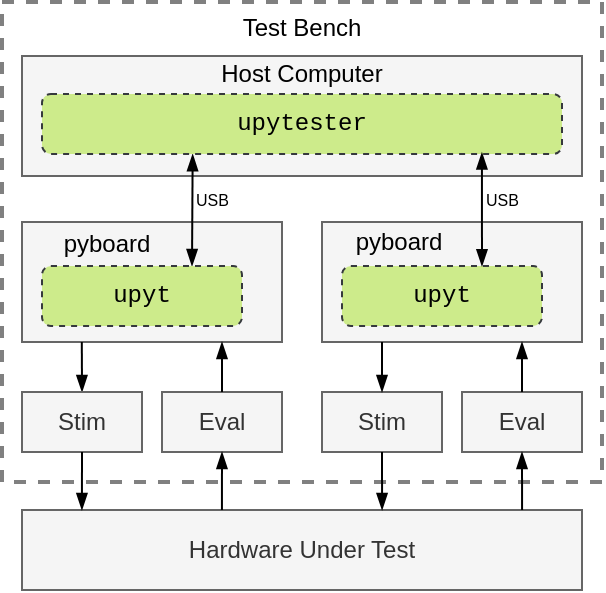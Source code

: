 <mxfile version="10.6.5" type="device"><diagram id="MYh2dOffyq8GNP5wr6f3" name="Page-1"><mxGraphModel dx="577" dy="278" grid="1" gridSize="10" guides="1" tooltips="1" connect="1" arrows="1" fold="1" page="1" pageScale="1" pageWidth="827" pageHeight="1169" math="0" shadow="0"><root><mxCell id="0"/><mxCell id="1" parent="0"/><mxCell id="4wIkMslMgfEMJOKYQV_7-34" value="" style="rounded=0;whiteSpace=wrap;html=1;fontFamily=Helvetica;dashed=1;fillColor=none;strokeWidth=2;strokeColor=#808080;" vertex="1" parent="1"><mxGeometry x="90" y="50" width="300" height="240" as="geometry"/></mxCell><mxCell id="4wIkMslMgfEMJOKYQV_7-5" value="" style="rounded=0;whiteSpace=wrap;html=1;fillColor=#f5f5f5;strokeColor=#666666;fontColor=#333333;" vertex="1" parent="1"><mxGeometry x="100" y="160" width="130" height="60" as="geometry"/></mxCell><mxCell id="4wIkMslMgfEMJOKYQV_7-1" value="" style="rounded=0;whiteSpace=wrap;html=1;fillColor=#f5f5f5;strokeColor=#666666;fontColor=#333333;" vertex="1" parent="1"><mxGeometry x="100" y="77" width="280" height="60" as="geometry"/></mxCell><mxCell id="4wIkMslMgfEMJOKYQV_7-9" value="" style="edgeStyle=none;rounded=0;orthogonalLoop=1;jettySize=auto;html=1;fontFamily=Helvetica;exitX=0.29;exitY=1;exitDx=0;exitDy=0;exitPerimeter=0;entryX=0.75;entryY=0;entryDx=0;entryDy=0;startArrow=blockThin;startFill=1;endArrow=blockThin;endFill=1;" edge="1" parent="1" target="4wIkMslMgfEMJOKYQV_7-6"><mxGeometry relative="1" as="geometry"><mxPoint x="185.333" y="126.095" as="sourcePoint"/></mxGeometry></mxCell><mxCell id="4wIkMslMgfEMJOKYQV_7-2" value="upytester" style="rounded=1;whiteSpace=wrap;html=1;dashed=1;fontFamily=Courier New;fillColor=#cdeb8b;strokeColor=#36393d;" vertex="1" parent="1"><mxGeometry x="110" y="96" width="260" height="30" as="geometry"/></mxCell><mxCell id="4wIkMslMgfEMJOKYQV_7-3" value="Host Computer" style="text;html=1;strokeColor=none;fillColor=none;align=center;verticalAlign=middle;whiteSpace=wrap;rounded=0;dashed=1;" vertex="1" parent="1"><mxGeometry x="185" y="76" width="110" height="20" as="geometry"/></mxCell><mxCell id="4wIkMslMgfEMJOKYQV_7-24" value="" style="edgeStyle=none;rounded=0;orthogonalLoop=1;jettySize=auto;html=1;startArrow=none;startFill=0;endArrow=blockThin;endFill=1;fontFamily=Helvetica;entryX=0.5;entryY=0;entryDx=0;entryDy=0;exitX=0.23;exitY=1;exitDx=0;exitDy=0;exitPerimeter=0;" edge="1" parent="1" source="4wIkMslMgfEMJOKYQV_7-5" target="4wIkMslMgfEMJOKYQV_7-15"><mxGeometry relative="1" as="geometry"><mxPoint x="160" y="295" as="targetPoint"/></mxGeometry></mxCell><mxCell id="4wIkMslMgfEMJOKYQV_7-6" value="upyt" style="rounded=1;whiteSpace=wrap;html=1;dashed=1;fontFamily=Courier New;fillColor=#cdeb8b;strokeColor=#36393d;" vertex="1" parent="1"><mxGeometry x="110" y="182" width="100" height="30" as="geometry"/></mxCell><mxCell id="4wIkMslMgfEMJOKYQV_7-7" value="pyboard" style="text;html=1;strokeColor=none;fillColor=none;align=center;verticalAlign=middle;whiteSpace=wrap;rounded=0;dashed=1;fontFamily=Helvetica;" vertex="1" parent="1"><mxGeometry x="111" y="161" width="63" height="20" as="geometry"/></mxCell><mxCell id="4wIkMslMgfEMJOKYQV_7-10" value="" style="rounded=0;whiteSpace=wrap;html=1;fillColor=#f5f5f5;strokeColor=#666666;fontColor=#333333;" vertex="1" parent="1"><mxGeometry x="250" y="160" width="130" height="60" as="geometry"/></mxCell><mxCell id="4wIkMslMgfEMJOKYQV_7-11" value="upyt" style="rounded=1;whiteSpace=wrap;html=1;dashed=1;fontFamily=Courier New;fillColor=#cdeb8b;strokeColor=#36393d;" vertex="1" parent="1"><mxGeometry x="260" y="182" width="100" height="30" as="geometry"/></mxCell><mxCell id="4wIkMslMgfEMJOKYQV_7-12" value="pyboard" style="text;html=1;strokeColor=none;fillColor=none;align=center;verticalAlign=middle;whiteSpace=wrap;rounded=0;dashed=1;fontFamily=Helvetica;" vertex="1" parent="1"><mxGeometry x="262" y="160" width="53" height="20" as="geometry"/></mxCell><mxCell id="4wIkMslMgfEMJOKYQV_7-13" value="" style="edgeStyle=none;rounded=0;orthogonalLoop=1;jettySize=auto;html=1;fontFamily=Helvetica;startArrow=blockThin;startFill=1;endArrow=blockThin;endFill=1;exitX=0.846;exitY=0.977;exitDx=0;exitDy=0;exitPerimeter=0;entryX=0.7;entryY=0.002;entryDx=0;entryDy=0;entryPerimeter=0;" edge="1" parent="1" source="4wIkMslMgfEMJOKYQV_7-2" target="4wIkMslMgfEMJOKYQV_7-11"><mxGeometry relative="1" as="geometry"><mxPoint x="330" y="130" as="sourcePoint"/><mxPoint x="330" y="185" as="targetPoint"/></mxGeometry></mxCell><mxCell id="4wIkMslMgfEMJOKYQV_7-15" value="Stim" style="rounded=0;whiteSpace=wrap;html=1;fontFamily=Helvetica;fillColor=#f5f5f5;strokeColor=#666666;fontColor=#333333;" vertex="1" parent="1"><mxGeometry x="100" y="245" width="60" height="30" as="geometry"/></mxCell><mxCell id="4wIkMslMgfEMJOKYQV_7-16" value="Eval" style="rounded=0;whiteSpace=wrap;html=1;fontFamily=Helvetica;fillColor=#f5f5f5;strokeColor=#666666;fontColor=#333333;" vertex="1" parent="1"><mxGeometry x="170" y="245" width="60" height="30" as="geometry"/></mxCell><mxCell id="4wIkMslMgfEMJOKYQV_7-17" value="Stim" style="rounded=0;whiteSpace=wrap;html=1;fontFamily=Helvetica;fillColor=#f5f5f5;strokeColor=#666666;fontColor=#333333;" vertex="1" parent="1"><mxGeometry x="250" y="245" width="60" height="30" as="geometry"/></mxCell><mxCell id="4wIkMslMgfEMJOKYQV_7-18" value="Eval" style="rounded=0;whiteSpace=wrap;html=1;fontFamily=Helvetica;fillColor=#f5f5f5;strokeColor=#666666;fontColor=#333333;" vertex="1" parent="1"><mxGeometry x="320" y="245" width="60" height="30" as="geometry"/></mxCell><mxCell id="4wIkMslMgfEMJOKYQV_7-19" value="Hardware Under Test" style="rounded=0;whiteSpace=wrap;html=1;fontFamily=Helvetica;fillColor=#f5f5f5;strokeColor=#666666;fontColor=#333333;" vertex="1" parent="1"><mxGeometry x="100" y="304" width="280" height="40" as="geometry"/></mxCell><mxCell id="4wIkMslMgfEMJOKYQV_7-26" value="" style="edgeStyle=none;rounded=0;orthogonalLoop=1;jettySize=auto;html=1;startArrow=none;startFill=0;endArrow=blockThin;endFill=1;fontFamily=Helvetica;entryX=0.5;entryY=1;entryDx=0;entryDy=0;exitX=0.357;exitY=0;exitDx=0;exitDy=0;exitPerimeter=0;" edge="1" parent="1" source="4wIkMslMgfEMJOKYQV_7-19" target="4wIkMslMgfEMJOKYQV_7-16"><mxGeometry relative="1" as="geometry"><mxPoint x="200" y="300" as="sourcePoint"/><mxPoint x="140" y="315" as="targetPoint"/></mxGeometry></mxCell><mxCell id="4wIkMslMgfEMJOKYQV_7-27" value="" style="edgeStyle=none;rounded=0;orthogonalLoop=1;jettySize=auto;html=1;startArrow=none;startFill=0;endArrow=blockThin;endFill=1;fontFamily=Helvetica;entryX=0.5;entryY=1;entryDx=0;entryDy=0;" edge="1" parent="1"><mxGeometry relative="1" as="geometry"><mxPoint x="200" y="245" as="sourcePoint"/><mxPoint x="200" y="220" as="targetPoint"/></mxGeometry></mxCell><mxCell id="4wIkMslMgfEMJOKYQV_7-28" value="" style="edgeStyle=none;rounded=0;orthogonalLoop=1;jettySize=auto;html=1;startArrow=none;startFill=0;endArrow=blockThin;endFill=1;fontFamily=Helvetica;entryX=0.107;entryY=0;entryDx=0;entryDy=0;exitX=0.23;exitY=1;exitDx=0;exitDy=0;exitPerimeter=0;entryPerimeter=0;" edge="1" parent="1" target="4wIkMslMgfEMJOKYQV_7-19"><mxGeometry relative="1" as="geometry"><mxPoint x="130" y="275" as="sourcePoint"/><mxPoint x="130" y="300" as="targetPoint"/></mxGeometry></mxCell><mxCell id="4wIkMslMgfEMJOKYQV_7-30" value="" style="edgeStyle=none;rounded=0;orthogonalLoop=1;jettySize=auto;html=1;startArrow=none;startFill=0;endArrow=blockThin;endFill=1;fontFamily=Helvetica;entryX=0.5;entryY=0;entryDx=0;entryDy=0;exitX=0.23;exitY=1;exitDx=0;exitDy=0;exitPerimeter=0;" edge="1" parent="1"><mxGeometry relative="1" as="geometry"><mxPoint x="280" y="220" as="sourcePoint"/><mxPoint x="280" y="245" as="targetPoint"/></mxGeometry></mxCell><mxCell id="4wIkMslMgfEMJOKYQV_7-31" value="" style="edgeStyle=none;rounded=0;orthogonalLoop=1;jettySize=auto;html=1;startArrow=none;startFill=0;endArrow=blockThin;endFill=1;fontFamily=Helvetica;entryX=0.5;entryY=1;entryDx=0;entryDy=0;exitX=0.893;exitY=0;exitDx=0;exitDy=0;exitPerimeter=0;" edge="1" parent="1" source="4wIkMslMgfEMJOKYQV_7-19"><mxGeometry relative="1" as="geometry"><mxPoint x="350" y="300" as="sourcePoint"/><mxPoint x="350" y="275" as="targetPoint"/></mxGeometry></mxCell><mxCell id="4wIkMslMgfEMJOKYQV_7-32" value="" style="edgeStyle=none;rounded=0;orthogonalLoop=1;jettySize=auto;html=1;startArrow=none;startFill=0;endArrow=blockThin;endFill=1;fontFamily=Helvetica;entryX=0.5;entryY=1;entryDx=0;entryDy=0;" edge="1" parent="1"><mxGeometry relative="1" as="geometry"><mxPoint x="350" y="245" as="sourcePoint"/><mxPoint x="350" y="220" as="targetPoint"/></mxGeometry></mxCell><mxCell id="4wIkMslMgfEMJOKYQV_7-33" value="" style="edgeStyle=none;rounded=0;orthogonalLoop=1;jettySize=auto;html=1;startArrow=none;startFill=0;endArrow=blockThin;endFill=1;fontFamily=Helvetica;entryX=0.643;entryY=0;entryDx=0;entryDy=0;exitX=0.23;exitY=1;exitDx=0;exitDy=0;exitPerimeter=0;entryPerimeter=0;" edge="1" parent="1" target="4wIkMslMgfEMJOKYQV_7-19"><mxGeometry relative="1" as="geometry"><mxPoint x="280" y="275" as="sourcePoint"/><mxPoint x="280" y="300" as="targetPoint"/></mxGeometry></mxCell><mxCell id="4wIkMslMgfEMJOKYQV_7-36" value="Test Bench" style="text;html=1;strokeColor=none;fillColor=none;align=center;verticalAlign=middle;whiteSpace=wrap;rounded=0;dashed=1;fontFamily=Helvetica;" vertex="1" parent="1"><mxGeometry x="185" y="53" width="110" height="20" as="geometry"/></mxCell><mxCell id="4wIkMslMgfEMJOKYQV_7-40" value="USB" style="text;html=1;strokeColor=none;fillColor=none;align=left;verticalAlign=middle;whiteSpace=wrap;rounded=0;dashed=1;fontFamily=Helvetica;fontSize=8;" vertex="1" parent="1"><mxGeometry x="330" y="140" width="30" height="17" as="geometry"/></mxCell><mxCell id="4wIkMslMgfEMJOKYQV_7-43" value="USB" style="text;html=1;strokeColor=none;fillColor=none;align=left;verticalAlign=middle;whiteSpace=wrap;rounded=0;dashed=1;fontFamily=Helvetica;fontSize=8;" vertex="1" parent="1"><mxGeometry x="185" y="140" width="30" height="17" as="geometry"/></mxCell></root></mxGraphModel></diagram></mxfile>